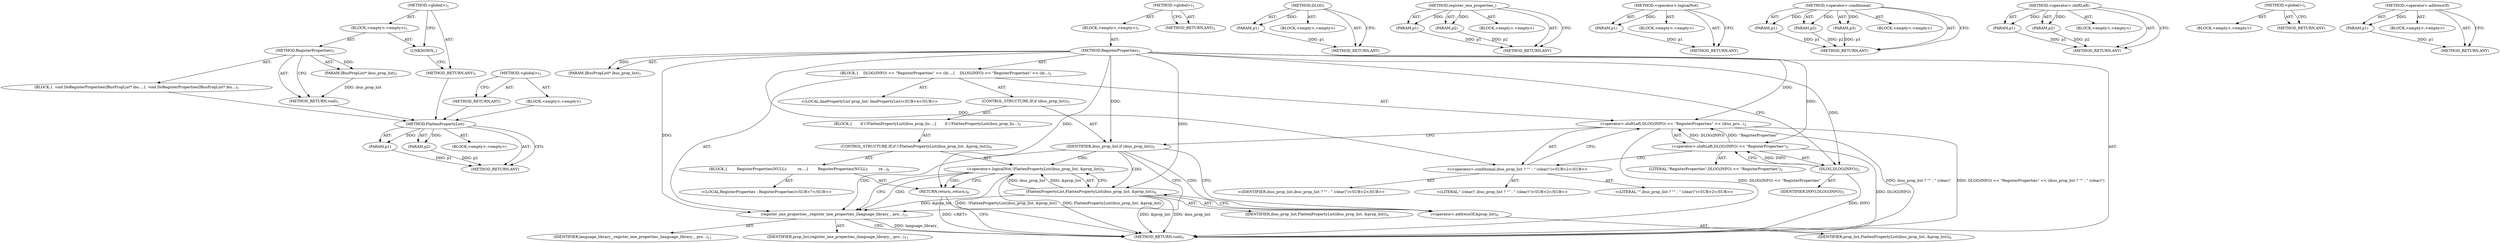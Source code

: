 digraph "&lt;global&gt;" {
vulnerable_82 [label=<(METHOD,FlattenPropertyList)>];
vulnerable_83 [label=<(PARAM,p1)>];
vulnerable_84 [label=<(PARAM,p2)>];
vulnerable_85 [label=<(BLOCK,&lt;empty&gt;,&lt;empty&gt;)>];
vulnerable_86 [label=<(METHOD_RETURN,ANY)>];
vulnerable_6 [label=<(METHOD,&lt;global&gt;)<SUB>1</SUB>>];
vulnerable_7 [label=<(BLOCK,&lt;empty&gt;,&lt;empty&gt;)<SUB>1</SUB>>];
vulnerable_8 [label=<(METHOD,RegisterProperties)<SUB>1</SUB>>];
vulnerable_9 [label=<(PARAM,IBusPropList* ibus_prop_list)<SUB>1</SUB>>];
vulnerable_10 [label=<(BLOCK,{
    DLOG(INFO) &lt;&lt; &quot;RegisterProperties&quot; &lt;&lt; (ib...,{
    DLOG(INFO) &lt;&lt; &quot;RegisterProperties&quot; &lt;&lt; (ib...)<SUB>1</SUB>>];
vulnerable_11 [label=<(&lt;operator&gt;.shiftLeft,DLOG(INFO) &lt;&lt; &quot;RegisterProperties&quot; &lt;&lt; (ibus_pro...)<SUB>2</SUB>>];
vulnerable_12 [label=<(&lt;operator&gt;.shiftLeft,DLOG(INFO) &lt;&lt; &quot;RegisterProperties&quot;)<SUB>2</SUB>>];
vulnerable_13 [label=<(DLOG,DLOG(INFO))<SUB>2</SUB>>];
vulnerable_14 [label=<(IDENTIFIER,INFO,DLOG(INFO))<SUB>2</SUB>>];
vulnerable_15 [label=<(LITERAL,&quot;RegisterProperties&quot;,DLOG(INFO) &lt;&lt; &quot;RegisterProperties&quot;)<SUB>2</SUB>>];
vulnerable_16 [label="<(&lt;operator&gt;.conditional,ibus_prop_list ? &quot;&quot; : &quot; (clear)&quot;)<SUB>2</SUB>>"];
vulnerable_17 [label="<(IDENTIFIER,ibus_prop_list,ibus_prop_list ? &quot;&quot; : &quot; (clear)&quot;)<SUB>2</SUB>>"];
vulnerable_18 [label="<(LITERAL,&quot;&quot;,ibus_prop_list ? &quot;&quot; : &quot; (clear)&quot;)<SUB>2</SUB>>"];
vulnerable_19 [label="<(LITERAL,&quot; (clear)&quot;,ibus_prop_list ? &quot;&quot; : &quot; (clear)&quot;)<SUB>2</SUB>>"];
vulnerable_20 [label="<(LOCAL,ImePropertyList prop_list: ImePropertyList)<SUB>4</SUB>>"];
vulnerable_21 [label=<(CONTROL_STRUCTURE,IF,if (ibus_prop_list))<SUB>5</SUB>>];
vulnerable_22 [label=<(IDENTIFIER,ibus_prop_list,if (ibus_prop_list))<SUB>5</SUB>>];
vulnerable_23 [label=<(BLOCK,{
       if (!FlattenPropertyList(ibus_prop_lis...,{
       if (!FlattenPropertyList(ibus_prop_lis...)<SUB>5</SUB>>];
vulnerable_24 [label=<(CONTROL_STRUCTURE,IF,if (!FlattenPropertyList(ibus_prop_list, &amp;prop_list)))<SUB>6</SUB>>];
vulnerable_25 [label=<(&lt;operator&gt;.logicalNot,!FlattenPropertyList(ibus_prop_list, &amp;prop_list))<SUB>6</SUB>>];
vulnerable_26 [label=<(FlattenPropertyList,FlattenPropertyList(ibus_prop_list, &amp;prop_list))<SUB>6</SUB>>];
vulnerable_27 [label=<(IDENTIFIER,ibus_prop_list,FlattenPropertyList(ibus_prop_list, &amp;prop_list))<SUB>6</SUB>>];
vulnerable_28 [label=<(&lt;operator&gt;.addressOf,&amp;prop_list)<SUB>6</SUB>>];
vulnerable_29 [label=<(IDENTIFIER,prop_list,FlattenPropertyList(ibus_prop_list, &amp;prop_list))<SUB>6</SUB>>];
vulnerable_30 [label=<(BLOCK,{
        RegisterProperties(NULL);
         re...,{
        RegisterProperties(NULL);
         re...)<SUB>6</SUB>>];
vulnerable_31 [label="<(LOCAL,RegisterProperties : RegisterProperties)<SUB>7</SUB>>"];
vulnerable_32 [label=<(RETURN,return;,return;)<SUB>8</SUB>>];
vulnerable_33 [label=<(register_ime_properties_,register_ime_properties_(language_library_, pro...)<SUB>11</SUB>>];
vulnerable_34 [label=<(IDENTIFIER,language_library_,register_ime_properties_(language_library_, pro...)<SUB>11</SUB>>];
vulnerable_35 [label=<(IDENTIFIER,prop_list,register_ime_properties_(language_library_, pro...)<SUB>11</SUB>>];
vulnerable_36 [label=<(METHOD_RETURN,void)<SUB>1</SUB>>];
vulnerable_38 [label=<(METHOD_RETURN,ANY)<SUB>1</SUB>>];
vulnerable_68 [label=<(METHOD,DLOG)>];
vulnerable_69 [label=<(PARAM,p1)>];
vulnerable_70 [label=<(BLOCK,&lt;empty&gt;,&lt;empty&gt;)>];
vulnerable_71 [label=<(METHOD_RETURN,ANY)>];
vulnerable_91 [label=<(METHOD,register_ime_properties_)>];
vulnerable_92 [label=<(PARAM,p1)>];
vulnerable_93 [label=<(PARAM,p2)>];
vulnerable_94 [label=<(BLOCK,&lt;empty&gt;,&lt;empty&gt;)>];
vulnerable_95 [label=<(METHOD_RETURN,ANY)>];
vulnerable_78 [label=<(METHOD,&lt;operator&gt;.logicalNot)>];
vulnerable_79 [label=<(PARAM,p1)>];
vulnerable_80 [label=<(BLOCK,&lt;empty&gt;,&lt;empty&gt;)>];
vulnerable_81 [label=<(METHOD_RETURN,ANY)>];
vulnerable_72 [label=<(METHOD,&lt;operator&gt;.conditional)>];
vulnerable_73 [label=<(PARAM,p1)>];
vulnerable_74 [label=<(PARAM,p2)>];
vulnerable_75 [label=<(PARAM,p3)>];
vulnerable_76 [label=<(BLOCK,&lt;empty&gt;,&lt;empty&gt;)>];
vulnerable_77 [label=<(METHOD_RETURN,ANY)>];
vulnerable_63 [label=<(METHOD,&lt;operator&gt;.shiftLeft)>];
vulnerable_64 [label=<(PARAM,p1)>];
vulnerable_65 [label=<(PARAM,p2)>];
vulnerable_66 [label=<(BLOCK,&lt;empty&gt;,&lt;empty&gt;)>];
vulnerable_67 [label=<(METHOD_RETURN,ANY)>];
vulnerable_57 [label=<(METHOD,&lt;global&gt;)<SUB>1</SUB>>];
vulnerable_58 [label=<(BLOCK,&lt;empty&gt;,&lt;empty&gt;)>];
vulnerable_59 [label=<(METHOD_RETURN,ANY)>];
vulnerable_87 [label=<(METHOD,&lt;operator&gt;.addressOf)>];
vulnerable_88 [label=<(PARAM,p1)>];
vulnerable_89 [label=<(BLOCK,&lt;empty&gt;,&lt;empty&gt;)>];
vulnerable_90 [label=<(METHOD_RETURN,ANY)>];
fixed_6 [label=<(METHOD,&lt;global&gt;)<SUB>1</SUB>>];
fixed_7 [label=<(BLOCK,&lt;empty&gt;,&lt;empty&gt;)<SUB>1</SUB>>];
fixed_8 [label=<(METHOD,RegisterProperties)<SUB>1</SUB>>];
fixed_9 [label=<(PARAM,IBusPropList* ibus_prop_list)<SUB>1</SUB>>];
fixed_10 [label=<(BLOCK,{
  void DoRegisterProperties(IBusPropList* ibu...,{
  void DoRegisterProperties(IBusPropList* ibu...)<SUB>1</SUB>>];
fixed_11 [label=<(METHOD_RETURN,void)<SUB>1</SUB>>];
fixed_13 [label=<(UNKNOWN,,)>];
fixed_14 [label=<(METHOD_RETURN,ANY)<SUB>1</SUB>>];
fixed_23 [label=<(METHOD,&lt;global&gt;)<SUB>1</SUB>>];
fixed_24 [label=<(BLOCK,&lt;empty&gt;,&lt;empty&gt;)>];
fixed_25 [label=<(METHOD_RETURN,ANY)>];
vulnerable_82 -> vulnerable_83  [key=0, label="AST: "];
vulnerable_82 -> vulnerable_83  [key=1, label="DDG: "];
vulnerable_82 -> vulnerable_85  [key=0, label="AST: "];
vulnerable_82 -> vulnerable_84  [key=0, label="AST: "];
vulnerable_82 -> vulnerable_84  [key=1, label="DDG: "];
vulnerable_82 -> vulnerable_86  [key=0, label="AST: "];
vulnerable_82 -> vulnerable_86  [key=1, label="CFG: "];
vulnerable_83 -> vulnerable_86  [key=0, label="DDG: p1"];
vulnerable_84 -> vulnerable_86  [key=0, label="DDG: p2"];
vulnerable_6 -> vulnerable_7  [key=0, label="AST: "];
vulnerable_6 -> vulnerable_38  [key=0, label="AST: "];
vulnerable_6 -> vulnerable_38  [key=1, label="CFG: "];
vulnerable_7 -> vulnerable_8  [key=0, label="AST: "];
vulnerable_8 -> vulnerable_9  [key=0, label="AST: "];
vulnerable_8 -> vulnerable_9  [key=1, label="DDG: "];
vulnerable_8 -> vulnerable_10  [key=0, label="AST: "];
vulnerable_8 -> vulnerable_36  [key=0, label="AST: "];
vulnerable_8 -> vulnerable_13  [key=0, label="CFG: "];
vulnerable_8 -> vulnerable_13  [key=1, label="DDG: "];
vulnerable_8 -> vulnerable_11  [key=0, label="DDG: "];
vulnerable_8 -> vulnerable_22  [key=0, label="DDG: "];
vulnerable_8 -> vulnerable_33  [key=0, label="DDG: "];
vulnerable_8 -> vulnerable_12  [key=0, label="DDG: "];
vulnerable_8 -> vulnerable_16  [key=0, label="DDG: "];
vulnerable_8 -> vulnerable_32  [key=0, label="DDG: "];
vulnerable_8 -> vulnerable_26  [key=0, label="DDG: "];
vulnerable_10 -> vulnerable_11  [key=0, label="AST: "];
vulnerable_10 -> vulnerable_20  [key=0, label="AST: "];
vulnerable_10 -> vulnerable_21  [key=0, label="AST: "];
vulnerable_10 -> vulnerable_33  [key=0, label="AST: "];
vulnerable_11 -> vulnerable_12  [key=0, label="AST: "];
vulnerable_11 -> vulnerable_16  [key=0, label="AST: "];
vulnerable_11 -> vulnerable_22  [key=0, label="CFG: "];
vulnerable_11 -> vulnerable_36  [key=0, label="DDG: DLOG(INFO) &lt;&lt; &quot;RegisterProperties&quot;"];
vulnerable_11 -> vulnerable_36  [key=1, label="DDG: ibus_prop_list ? &quot;&quot; : &quot; (clear)&quot;"];
vulnerable_11 -> vulnerable_36  [key=2, label="DDG: DLOG(INFO) &lt;&lt; &quot;RegisterProperties&quot; &lt;&lt; (ibus_prop_list ? &quot;&quot; : &quot; (clear)&quot;)"];
vulnerable_12 -> vulnerable_13  [key=0, label="AST: "];
vulnerable_12 -> vulnerable_15  [key=0, label="AST: "];
vulnerable_12 -> vulnerable_16  [key=0, label="CFG: "];
vulnerable_12 -> vulnerable_36  [key=0, label="DDG: DLOG(INFO)"];
vulnerable_12 -> vulnerable_11  [key=0, label="DDG: DLOG(INFO)"];
vulnerable_12 -> vulnerable_11  [key=1, label="DDG: &quot;RegisterProperties&quot;"];
vulnerable_13 -> vulnerable_14  [key=0, label="AST: "];
vulnerable_13 -> vulnerable_12  [key=0, label="CFG: "];
vulnerable_13 -> vulnerable_12  [key=1, label="DDG: INFO"];
vulnerable_13 -> vulnerable_36  [key=0, label="DDG: INFO"];
vulnerable_16 -> vulnerable_17  [key=0, label="AST: "];
vulnerable_16 -> vulnerable_18  [key=0, label="AST: "];
vulnerable_16 -> vulnerable_19  [key=0, label="AST: "];
vulnerable_16 -> vulnerable_11  [key=0, label="CFG: "];
vulnerable_21 -> vulnerable_22  [key=0, label="AST: "];
vulnerable_21 -> vulnerable_23  [key=0, label="AST: "];
vulnerable_22 -> vulnerable_28  [key=0, label="CFG: "];
vulnerable_22 -> vulnerable_28  [key=1, label="CDG: "];
vulnerable_22 -> vulnerable_33  [key=0, label="CFG: "];
vulnerable_22 -> vulnerable_33  [key=1, label="CDG: "];
vulnerable_22 -> vulnerable_25  [key=0, label="CDG: "];
vulnerable_22 -> vulnerable_26  [key=0, label="CDG: "];
vulnerable_23 -> vulnerable_24  [key=0, label="AST: "];
vulnerable_24 -> vulnerable_25  [key=0, label="AST: "];
vulnerable_24 -> vulnerable_30  [key=0, label="AST: "];
vulnerable_25 -> vulnerable_26  [key=0, label="AST: "];
vulnerable_25 -> vulnerable_32  [key=0, label="CFG: "];
vulnerable_25 -> vulnerable_32  [key=1, label="CDG: "];
vulnerable_25 -> vulnerable_33  [key=0, label="CFG: "];
vulnerable_25 -> vulnerable_33  [key=1, label="CDG: "];
vulnerable_25 -> vulnerable_36  [key=0, label="DDG: FlattenPropertyList(ibus_prop_list, &amp;prop_list)"];
vulnerable_25 -> vulnerable_36  [key=1, label="DDG: !FlattenPropertyList(ibus_prop_list, &amp;prop_list)"];
vulnerable_26 -> vulnerable_27  [key=0, label="AST: "];
vulnerable_26 -> vulnerable_28  [key=0, label="AST: "];
vulnerable_26 -> vulnerable_25  [key=0, label="CFG: "];
vulnerable_26 -> vulnerable_25  [key=1, label="DDG: ibus_prop_list"];
vulnerable_26 -> vulnerable_25  [key=2, label="DDG: &amp;prop_list"];
vulnerable_26 -> vulnerable_36  [key=0, label="DDG: ibus_prop_list"];
vulnerable_26 -> vulnerable_36  [key=1, label="DDG: &amp;prop_list"];
vulnerable_26 -> vulnerable_33  [key=0, label="DDG: &amp;prop_list"];
vulnerable_28 -> vulnerable_29  [key=0, label="AST: "];
vulnerable_28 -> vulnerable_26  [key=0, label="CFG: "];
vulnerable_30 -> vulnerable_31  [key=0, label="AST: "];
vulnerable_30 -> vulnerable_32  [key=0, label="AST: "];
vulnerable_32 -> vulnerable_36  [key=0, label="CFG: "];
vulnerable_32 -> vulnerable_36  [key=1, label="DDG: &lt;RET&gt;"];
vulnerable_33 -> vulnerable_34  [key=0, label="AST: "];
vulnerable_33 -> vulnerable_35  [key=0, label="AST: "];
vulnerable_33 -> vulnerable_36  [key=0, label="CFG: "];
vulnerable_33 -> vulnerable_36  [key=1, label="DDG: language_library_"];
vulnerable_68 -> vulnerable_69  [key=0, label="AST: "];
vulnerable_68 -> vulnerable_69  [key=1, label="DDG: "];
vulnerable_68 -> vulnerable_70  [key=0, label="AST: "];
vulnerable_68 -> vulnerable_71  [key=0, label="AST: "];
vulnerable_68 -> vulnerable_71  [key=1, label="CFG: "];
vulnerable_69 -> vulnerable_71  [key=0, label="DDG: p1"];
vulnerable_91 -> vulnerable_92  [key=0, label="AST: "];
vulnerable_91 -> vulnerable_92  [key=1, label="DDG: "];
vulnerable_91 -> vulnerable_94  [key=0, label="AST: "];
vulnerable_91 -> vulnerable_93  [key=0, label="AST: "];
vulnerable_91 -> vulnerable_93  [key=1, label="DDG: "];
vulnerable_91 -> vulnerable_95  [key=0, label="AST: "];
vulnerable_91 -> vulnerable_95  [key=1, label="CFG: "];
vulnerable_92 -> vulnerable_95  [key=0, label="DDG: p1"];
vulnerable_93 -> vulnerable_95  [key=0, label="DDG: p2"];
vulnerable_78 -> vulnerable_79  [key=0, label="AST: "];
vulnerable_78 -> vulnerable_79  [key=1, label="DDG: "];
vulnerable_78 -> vulnerable_80  [key=0, label="AST: "];
vulnerable_78 -> vulnerable_81  [key=0, label="AST: "];
vulnerable_78 -> vulnerable_81  [key=1, label="CFG: "];
vulnerable_79 -> vulnerable_81  [key=0, label="DDG: p1"];
vulnerable_72 -> vulnerable_73  [key=0, label="AST: "];
vulnerable_72 -> vulnerable_73  [key=1, label="DDG: "];
vulnerable_72 -> vulnerable_76  [key=0, label="AST: "];
vulnerable_72 -> vulnerable_74  [key=0, label="AST: "];
vulnerable_72 -> vulnerable_74  [key=1, label="DDG: "];
vulnerable_72 -> vulnerable_77  [key=0, label="AST: "];
vulnerable_72 -> vulnerable_77  [key=1, label="CFG: "];
vulnerable_72 -> vulnerable_75  [key=0, label="AST: "];
vulnerable_72 -> vulnerable_75  [key=1, label="DDG: "];
vulnerable_73 -> vulnerable_77  [key=0, label="DDG: p1"];
vulnerable_74 -> vulnerable_77  [key=0, label="DDG: p2"];
vulnerable_75 -> vulnerable_77  [key=0, label="DDG: p3"];
vulnerable_63 -> vulnerable_64  [key=0, label="AST: "];
vulnerable_63 -> vulnerable_64  [key=1, label="DDG: "];
vulnerable_63 -> vulnerable_66  [key=0, label="AST: "];
vulnerable_63 -> vulnerable_65  [key=0, label="AST: "];
vulnerable_63 -> vulnerable_65  [key=1, label="DDG: "];
vulnerable_63 -> vulnerable_67  [key=0, label="AST: "];
vulnerable_63 -> vulnerable_67  [key=1, label="CFG: "];
vulnerable_64 -> vulnerable_67  [key=0, label="DDG: p1"];
vulnerable_65 -> vulnerable_67  [key=0, label="DDG: p2"];
vulnerable_57 -> vulnerable_58  [key=0, label="AST: "];
vulnerable_57 -> vulnerable_59  [key=0, label="AST: "];
vulnerable_57 -> vulnerable_59  [key=1, label="CFG: "];
vulnerable_87 -> vulnerable_88  [key=0, label="AST: "];
vulnerable_87 -> vulnerable_88  [key=1, label="DDG: "];
vulnerable_87 -> vulnerable_89  [key=0, label="AST: "];
vulnerable_87 -> vulnerable_90  [key=0, label="AST: "];
vulnerable_87 -> vulnerable_90  [key=1, label="CFG: "];
vulnerable_88 -> vulnerable_90  [key=0, label="DDG: p1"];
fixed_6 -> fixed_7  [key=0, label="AST: "];
fixed_6 -> fixed_14  [key=0, label="AST: "];
fixed_6 -> fixed_13  [key=0, label="CFG: "];
fixed_7 -> fixed_8  [key=0, label="AST: "];
fixed_7 -> fixed_13  [key=0, label="AST: "];
fixed_8 -> fixed_9  [key=0, label="AST: "];
fixed_8 -> fixed_9  [key=1, label="DDG: "];
fixed_8 -> fixed_10  [key=0, label="AST: "];
fixed_8 -> fixed_11  [key=0, label="AST: "];
fixed_8 -> fixed_11  [key=1, label="CFG: "];
fixed_9 -> fixed_11  [key=0, label="DDG: ibus_prop_list"];
fixed_10 -> vulnerable_82  [key=0];
fixed_11 -> vulnerable_82  [key=0];
fixed_13 -> fixed_14  [key=0, label="CFG: "];
fixed_14 -> vulnerable_82  [key=0];
fixed_23 -> fixed_24  [key=0, label="AST: "];
fixed_23 -> fixed_25  [key=0, label="AST: "];
fixed_23 -> fixed_25  [key=1, label="CFG: "];
fixed_24 -> vulnerable_82  [key=0];
fixed_25 -> vulnerable_82  [key=0];
}
